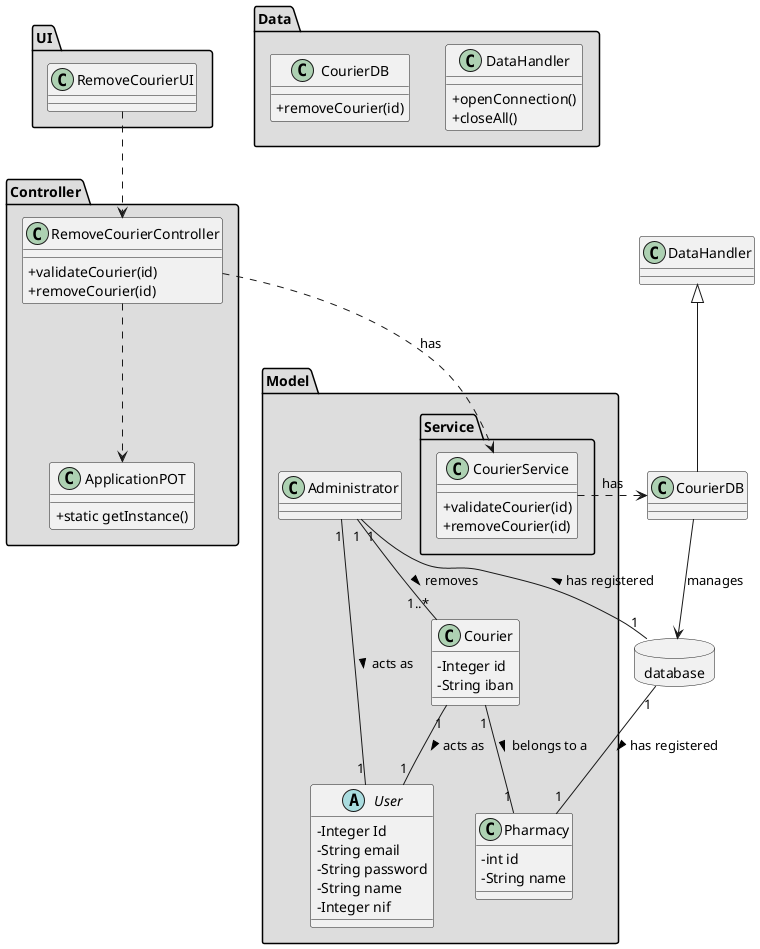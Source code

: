 @startuml
skinparam classAttributeIconSize 0

package "UI" #DDDDDD{
class RemoveCourierUI {

}
}
package "Controller" #DDDDDD {
class RemoveCourierController{
+validateCourier(id)
+removeCourier(id)
}

class ApplicationPOT
{
  +static getInstance()
}
}


package "Model" #DDDDDD {
package "Service" #DDDDDD {
   class CourierService{
          +validateCourier(id)
          +removeCourier(id)

      }


 }
}

package "Model" #DDDDDD {
abstract class User{
-Integer Id
-String email
-String password
-String name
-Integer nif
}

class Courier {
      -Integer id
      -String iban
}

class Administrator {
}


class Pharmacy{
-   int id
-   String name
}


}

package "Data" #DDDDDD {
class DataHandler{
    +openConnection()
    +closeAll()
}

class CourierDB{
 +removeCourier(id)
  }

}
database database{

}
class CourierDB extends DataHandler

RemoveCourierController ..> ApplicationPOT
RemoveCourierUI ..> RemoveCourierController
RemoveCourierController ..> CourierService : has
CourierService ..> CourierDB : has
CourierDB --> database : manages

database "1" -- "1" Administrator : has registered >
database "1" -- "1" Pharmacy : has registered >
Administrator "1" -- "1..*" Courier : removes >
Courier "1" -- "1" User: acts as  >
Courier "1" -- "1" Pharmacy: belongs to a  >
Administrator "1" -- "1" User: acts as  >

@enduml